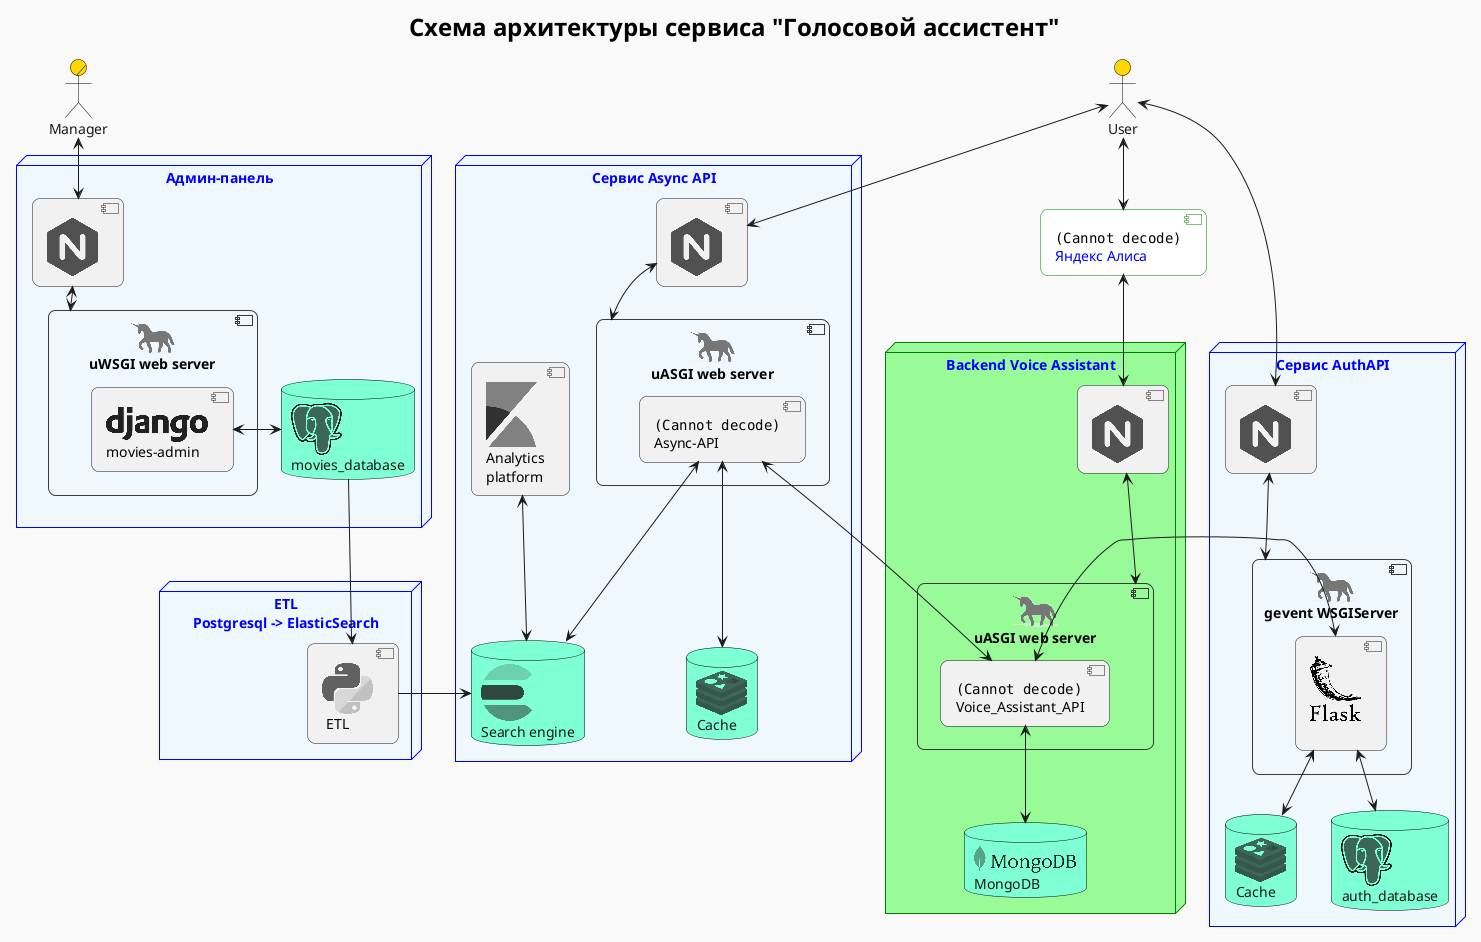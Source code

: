@startuml
'https://plantuml.com/deployment-diagram
!theme mars

!include <logos/kafka>
!include <logos/elasticsearch>
!include <logos/nginx>
!include <logos/redis>
!include <logos/postgresql>
!include <logos/flask>
!include <logos/gunicorn>
!include <logos/jaeger>
!include <logos/django>
!include <logos/kibana>
!include <logos/python>
!include <logos/mongodb>
!include <logos/rabbitmq>


skinparam roundCorner 15
skinparam actor {
BorderColor black
BackgroundColor Gold
}
skinparam database {
BorderColor black
BackgroundColor Aquamarine
}

title <size:24>Схема архитектуры сервиса "Голосовой ассистент"


'Перечень основных узлов и компонентов диаграммы
actor/ Manager
actor User

node "Админ-панель" as admin_panel #aliceblue;line:blue;text:blue {

    component "<$nginx>" as nginx_admin
    component "<$gunicorn>\nuWSGI web server" as gunicorn {
    component "<$django>\nmovies-admin" as django
    }
    database "<$postgresql>\nmovies_database" as postgres_admin

    nginx_admin <-down-> gunicorn
    django <-right-> postgres_admin
}

node "Сервис Async API" as async_api #aliceblue;line:blue;text:blue {
    component "<$nginx>" as nginx_async
    component "<$kibana>\nAnalytics\nplatform" as kibana_async
    component "<$gunicorn>\nuASGI web server" as uvicorn1 {
    component "<img:FastAPI.png>\nAsync-API" as async_web_api
    }
    database "<$redis>\nCache" as redis_async
    database "<$elasticsearch>\nSearch engine" as elastic_async


    kibana_async <-down-> elastic_async
    async_web_api <-down-> redis_async
    uvicorn1 <-up-> nginx_async
    elastic_async <-up-> [async_web_api]
}

node "Сервис AuthAPI" as auth #aliceblue;line:blue;text:blue {
    component "<$nginx>" as nginx_auth
    database "<$redis>\nCache" as redis_auth
    database "<$postgresql>\nauth_database" as postgres_auth
    component "<$gunicorn>\ngevent WSGIServer" as gevent {
    component "<$flask>\n" as auth_api
    }

    [auth_api] <--> redis_auth
    auth_api <--> postgres_auth
    nginx_auth <--> gevent
}

node "ETL\nPostgresql -> ElasticSearch" #aliceblue;line:blue;text:blue {
    component "<$python>\n ETL" as etl
}

node "Backend Voice Assistant" as voice_assistant #palegreen;line:green;text:blue {
    component "<$nginx>" as nginx_voice_assist
    component "<$gunicorn>\nuASGI web server" as uvicorn2 {
    component "<img:FastAPI.png>\nVoice_Assistant_API" as voice_assist_api
    }
    database "<$mongodb>\nMongoDB" as mongodb

    uvicorn2 <-up-> nginx_voice_assist
    [voice_assist_api] <--> mongodb
}

component "<img:Alisa_Yandex.png>\nЯндекс Алиса" as alice #white;line:green;text:blue

'Связи между компонентами
User <--> alice
User <--> nginx_async
User <--> nginx_auth
alice <--> nginx_voice_assist

postgres_admin --> etl
etl -> elastic_async
async_web_api <-> voice_assist_api
voice_assist_api <-> auth_api

Manager <--> nginx_admin
@enduml